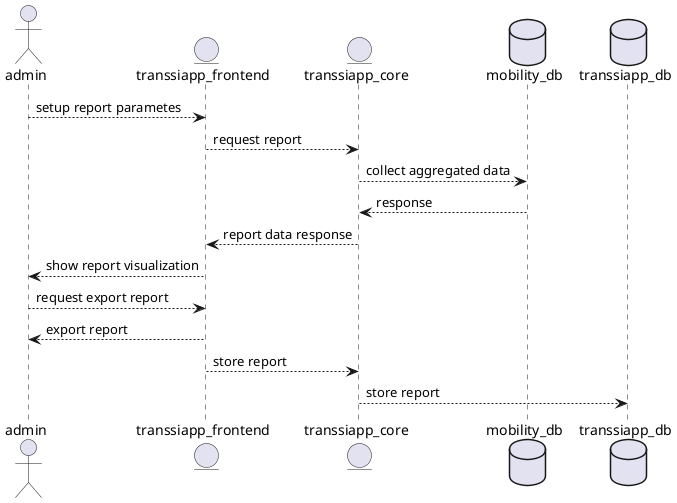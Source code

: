 @startuml store report sequence diagram

actor admin
entity transsiapp_frontend
entity transsiapp_core
database mobility_db
database transsiapp_db

admin --> transsiapp_frontend: setup report parametes
transsiapp_frontend --> transsiapp_core: request report
transsiapp_core --> mobility_db: collect aggregated data
transsiapp_core <-- mobility_db: response
transsiapp_frontend <-- transsiapp_core: report data response
admin <-- transsiapp_frontend: show report visualization
admin -->  transsiapp_frontend: request export report
admin <--  transsiapp_frontend: export report
transsiapp_frontend --> transsiapp_core: store report
transsiapp_core --> transsiapp_db: store report

@enduml
